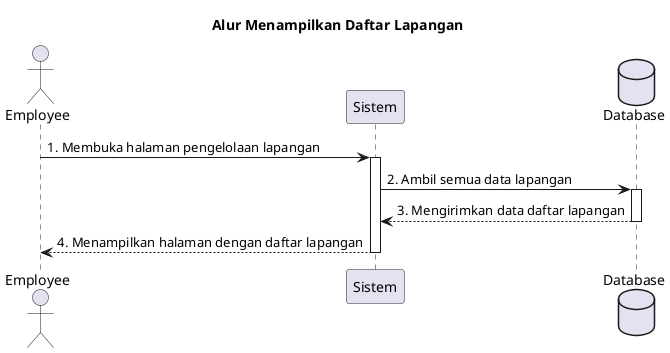 @startuml
actor Employee
participant "Sistem" as System
database "Database" as DB

title Alur Menampilkan Daftar Lapangan

Employee -> System : 1. Membuka halaman pengelolaan lapangan
activate System

System -> DB : 2. Ambil semua data lapangan
activate DB
DB --> System : 3. Mengirimkan data daftar lapangan
deactivate DB

System --> Employee : 4. Menampilkan halaman dengan daftar lapangan
deactivate System
@enduml